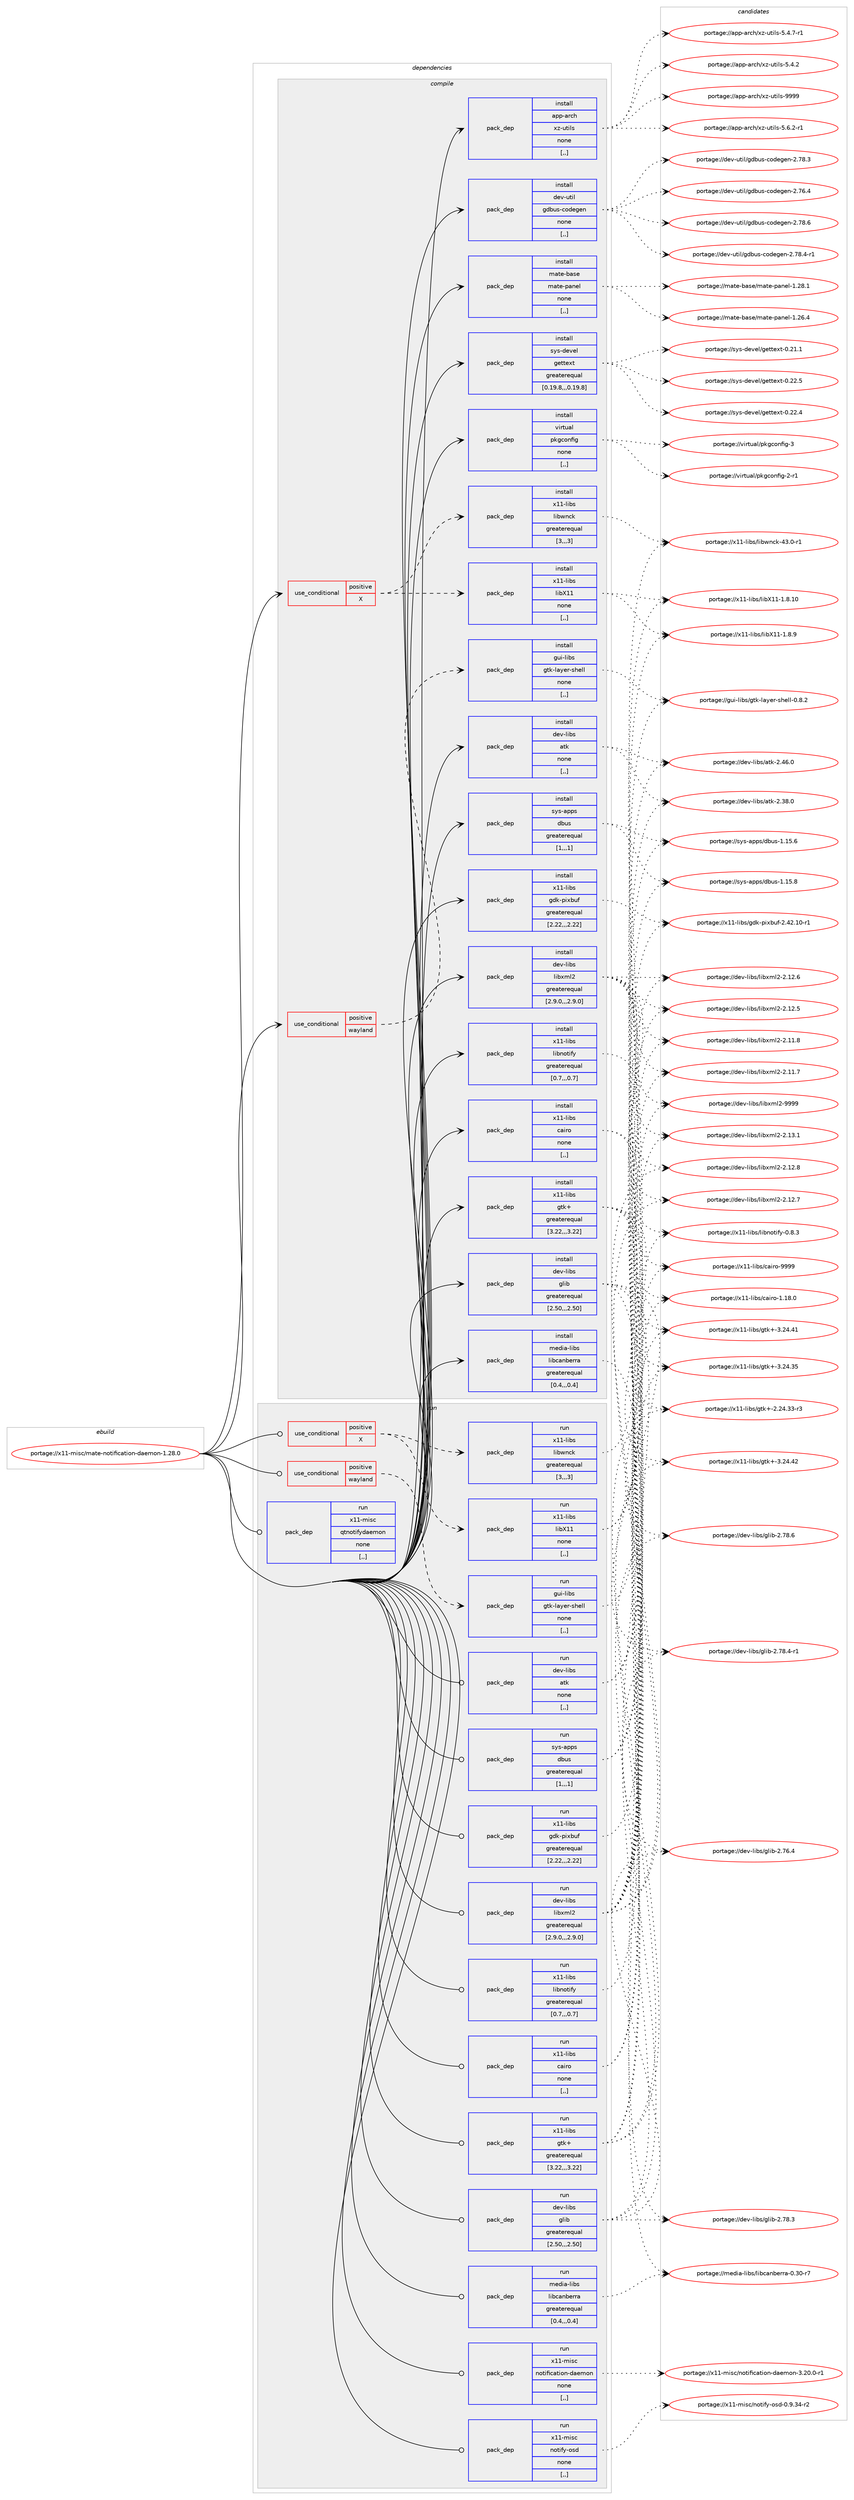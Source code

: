 digraph prolog {

# *************
# Graph options
# *************

newrank=true;
concentrate=true;
compound=true;
graph [rankdir=LR,fontname=Helvetica,fontsize=10,ranksep=1.5];#, ranksep=2.5, nodesep=0.2];
edge  [arrowhead=vee];
node  [fontname=Helvetica,fontsize=10];

# **********
# The ebuild
# **********

subgraph cluster_leftcol {
color=gray;
label=<<i>ebuild</i>>;
id [label="portage://x11-misc/mate-notification-daemon-1.28.0", color=red, width=4, href="../x11-misc/mate-notification-daemon-1.28.0.svg"];
}

# ****************
# The dependencies
# ****************

subgraph cluster_midcol {
color=gray;
label=<<i>dependencies</i>>;
subgraph cluster_compile {
fillcolor="#eeeeee";
style=filled;
label=<<i>compile</i>>;
subgraph cond122296 {
dependency461052 [label=<<TABLE BORDER="0" CELLBORDER="1" CELLSPACING="0" CELLPADDING="4"><TR><TD ROWSPAN="3" CELLPADDING="10">use_conditional</TD></TR><TR><TD>positive</TD></TR><TR><TD>X</TD></TR></TABLE>>, shape=none, color=red];
subgraph pack335364 {
dependency461053 [label=<<TABLE BORDER="0" CELLBORDER="1" CELLSPACING="0" CELLPADDING="4" WIDTH="220"><TR><TD ROWSPAN="6" CELLPADDING="30">pack_dep</TD></TR><TR><TD WIDTH="110">install</TD></TR><TR><TD>x11-libs</TD></TR><TR><TD>libX11</TD></TR><TR><TD>none</TD></TR><TR><TD>[,,]</TD></TR></TABLE>>, shape=none, color=blue];
}
dependency461052:e -> dependency461053:w [weight=20,style="dashed",arrowhead="vee"];
subgraph pack335365 {
dependency461054 [label=<<TABLE BORDER="0" CELLBORDER="1" CELLSPACING="0" CELLPADDING="4" WIDTH="220"><TR><TD ROWSPAN="6" CELLPADDING="30">pack_dep</TD></TR><TR><TD WIDTH="110">install</TD></TR><TR><TD>x11-libs</TD></TR><TR><TD>libwnck</TD></TR><TR><TD>greaterequal</TD></TR><TR><TD>[3,,,3]</TD></TR></TABLE>>, shape=none, color=blue];
}
dependency461052:e -> dependency461054:w [weight=20,style="dashed",arrowhead="vee"];
}
id:e -> dependency461052:w [weight=20,style="solid",arrowhead="vee"];
subgraph cond122297 {
dependency461055 [label=<<TABLE BORDER="0" CELLBORDER="1" CELLSPACING="0" CELLPADDING="4"><TR><TD ROWSPAN="3" CELLPADDING="10">use_conditional</TD></TR><TR><TD>positive</TD></TR><TR><TD>wayland</TD></TR></TABLE>>, shape=none, color=red];
subgraph pack335366 {
dependency461056 [label=<<TABLE BORDER="0" CELLBORDER="1" CELLSPACING="0" CELLPADDING="4" WIDTH="220"><TR><TD ROWSPAN="6" CELLPADDING="30">pack_dep</TD></TR><TR><TD WIDTH="110">install</TD></TR><TR><TD>gui-libs</TD></TR><TR><TD>gtk-layer-shell</TD></TR><TR><TD>none</TD></TR><TR><TD>[,,]</TD></TR></TABLE>>, shape=none, color=blue];
}
dependency461055:e -> dependency461056:w [weight=20,style="dashed",arrowhead="vee"];
}
id:e -> dependency461055:w [weight=20,style="solid",arrowhead="vee"];
subgraph pack335367 {
dependency461057 [label=<<TABLE BORDER="0" CELLBORDER="1" CELLSPACING="0" CELLPADDING="4" WIDTH="220"><TR><TD ROWSPAN="6" CELLPADDING="30">pack_dep</TD></TR><TR><TD WIDTH="110">install</TD></TR><TR><TD>app-arch</TD></TR><TR><TD>xz-utils</TD></TR><TR><TD>none</TD></TR><TR><TD>[,,]</TD></TR></TABLE>>, shape=none, color=blue];
}
id:e -> dependency461057:w [weight=20,style="solid",arrowhead="vee"];
subgraph pack335368 {
dependency461058 [label=<<TABLE BORDER="0" CELLBORDER="1" CELLSPACING="0" CELLPADDING="4" WIDTH="220"><TR><TD ROWSPAN="6" CELLPADDING="30">pack_dep</TD></TR><TR><TD WIDTH="110">install</TD></TR><TR><TD>dev-libs</TD></TR><TR><TD>atk</TD></TR><TR><TD>none</TD></TR><TR><TD>[,,]</TD></TR></TABLE>>, shape=none, color=blue];
}
id:e -> dependency461058:w [weight=20,style="solid",arrowhead="vee"];
subgraph pack335369 {
dependency461059 [label=<<TABLE BORDER="0" CELLBORDER="1" CELLSPACING="0" CELLPADDING="4" WIDTH="220"><TR><TD ROWSPAN="6" CELLPADDING="30">pack_dep</TD></TR><TR><TD WIDTH="110">install</TD></TR><TR><TD>dev-libs</TD></TR><TR><TD>glib</TD></TR><TR><TD>greaterequal</TD></TR><TR><TD>[2.50,,,2.50]</TD></TR></TABLE>>, shape=none, color=blue];
}
id:e -> dependency461059:w [weight=20,style="solid",arrowhead="vee"];
subgraph pack335370 {
dependency461060 [label=<<TABLE BORDER="0" CELLBORDER="1" CELLSPACING="0" CELLPADDING="4" WIDTH="220"><TR><TD ROWSPAN="6" CELLPADDING="30">pack_dep</TD></TR><TR><TD WIDTH="110">install</TD></TR><TR><TD>dev-libs</TD></TR><TR><TD>libxml2</TD></TR><TR><TD>greaterequal</TD></TR><TR><TD>[2.9.0,,,2.9.0]</TD></TR></TABLE>>, shape=none, color=blue];
}
id:e -> dependency461060:w [weight=20,style="solid",arrowhead="vee"];
subgraph pack335371 {
dependency461061 [label=<<TABLE BORDER="0" CELLBORDER="1" CELLSPACING="0" CELLPADDING="4" WIDTH="220"><TR><TD ROWSPAN="6" CELLPADDING="30">pack_dep</TD></TR><TR><TD WIDTH="110">install</TD></TR><TR><TD>dev-util</TD></TR><TR><TD>gdbus-codegen</TD></TR><TR><TD>none</TD></TR><TR><TD>[,,]</TD></TR></TABLE>>, shape=none, color=blue];
}
id:e -> dependency461061:w [weight=20,style="solid",arrowhead="vee"];
subgraph pack335372 {
dependency461062 [label=<<TABLE BORDER="0" CELLBORDER="1" CELLSPACING="0" CELLPADDING="4" WIDTH="220"><TR><TD ROWSPAN="6" CELLPADDING="30">pack_dep</TD></TR><TR><TD WIDTH="110">install</TD></TR><TR><TD>mate-base</TD></TR><TR><TD>mate-panel</TD></TR><TR><TD>none</TD></TR><TR><TD>[,,]</TD></TR></TABLE>>, shape=none, color=blue];
}
id:e -> dependency461062:w [weight=20,style="solid",arrowhead="vee"];
subgraph pack335373 {
dependency461063 [label=<<TABLE BORDER="0" CELLBORDER="1" CELLSPACING="0" CELLPADDING="4" WIDTH="220"><TR><TD ROWSPAN="6" CELLPADDING="30">pack_dep</TD></TR><TR><TD WIDTH="110">install</TD></TR><TR><TD>media-libs</TD></TR><TR><TD>libcanberra</TD></TR><TR><TD>greaterequal</TD></TR><TR><TD>[0.4,,,0.4]</TD></TR></TABLE>>, shape=none, color=blue];
}
id:e -> dependency461063:w [weight=20,style="solid",arrowhead="vee"];
subgraph pack335374 {
dependency461064 [label=<<TABLE BORDER="0" CELLBORDER="1" CELLSPACING="0" CELLPADDING="4" WIDTH="220"><TR><TD ROWSPAN="6" CELLPADDING="30">pack_dep</TD></TR><TR><TD WIDTH="110">install</TD></TR><TR><TD>sys-apps</TD></TR><TR><TD>dbus</TD></TR><TR><TD>greaterequal</TD></TR><TR><TD>[1,,,1]</TD></TR></TABLE>>, shape=none, color=blue];
}
id:e -> dependency461064:w [weight=20,style="solid",arrowhead="vee"];
subgraph pack335375 {
dependency461065 [label=<<TABLE BORDER="0" CELLBORDER="1" CELLSPACING="0" CELLPADDING="4" WIDTH="220"><TR><TD ROWSPAN="6" CELLPADDING="30">pack_dep</TD></TR><TR><TD WIDTH="110">install</TD></TR><TR><TD>sys-devel</TD></TR><TR><TD>gettext</TD></TR><TR><TD>greaterequal</TD></TR><TR><TD>[0.19.8,,,0.19.8]</TD></TR></TABLE>>, shape=none, color=blue];
}
id:e -> dependency461065:w [weight=20,style="solid",arrowhead="vee"];
subgraph pack335376 {
dependency461066 [label=<<TABLE BORDER="0" CELLBORDER="1" CELLSPACING="0" CELLPADDING="4" WIDTH="220"><TR><TD ROWSPAN="6" CELLPADDING="30">pack_dep</TD></TR><TR><TD WIDTH="110">install</TD></TR><TR><TD>virtual</TD></TR><TR><TD>pkgconfig</TD></TR><TR><TD>none</TD></TR><TR><TD>[,,]</TD></TR></TABLE>>, shape=none, color=blue];
}
id:e -> dependency461066:w [weight=20,style="solid",arrowhead="vee"];
subgraph pack335377 {
dependency461067 [label=<<TABLE BORDER="0" CELLBORDER="1" CELLSPACING="0" CELLPADDING="4" WIDTH="220"><TR><TD ROWSPAN="6" CELLPADDING="30">pack_dep</TD></TR><TR><TD WIDTH="110">install</TD></TR><TR><TD>x11-libs</TD></TR><TR><TD>cairo</TD></TR><TR><TD>none</TD></TR><TR><TD>[,,]</TD></TR></TABLE>>, shape=none, color=blue];
}
id:e -> dependency461067:w [weight=20,style="solid",arrowhead="vee"];
subgraph pack335378 {
dependency461068 [label=<<TABLE BORDER="0" CELLBORDER="1" CELLSPACING="0" CELLPADDING="4" WIDTH="220"><TR><TD ROWSPAN="6" CELLPADDING="30">pack_dep</TD></TR><TR><TD WIDTH="110">install</TD></TR><TR><TD>x11-libs</TD></TR><TR><TD>gdk-pixbuf</TD></TR><TR><TD>greaterequal</TD></TR><TR><TD>[2.22,,,2.22]</TD></TR></TABLE>>, shape=none, color=blue];
}
id:e -> dependency461068:w [weight=20,style="solid",arrowhead="vee"];
subgraph pack335379 {
dependency461069 [label=<<TABLE BORDER="0" CELLBORDER="1" CELLSPACING="0" CELLPADDING="4" WIDTH="220"><TR><TD ROWSPAN="6" CELLPADDING="30">pack_dep</TD></TR><TR><TD WIDTH="110">install</TD></TR><TR><TD>x11-libs</TD></TR><TR><TD>gtk+</TD></TR><TR><TD>greaterequal</TD></TR><TR><TD>[3.22,,,3.22]</TD></TR></TABLE>>, shape=none, color=blue];
}
id:e -> dependency461069:w [weight=20,style="solid",arrowhead="vee"];
subgraph pack335380 {
dependency461070 [label=<<TABLE BORDER="0" CELLBORDER="1" CELLSPACING="0" CELLPADDING="4" WIDTH="220"><TR><TD ROWSPAN="6" CELLPADDING="30">pack_dep</TD></TR><TR><TD WIDTH="110">install</TD></TR><TR><TD>x11-libs</TD></TR><TR><TD>libnotify</TD></TR><TR><TD>greaterequal</TD></TR><TR><TD>[0.7,,,0.7]</TD></TR></TABLE>>, shape=none, color=blue];
}
id:e -> dependency461070:w [weight=20,style="solid",arrowhead="vee"];
}
subgraph cluster_compileandrun {
fillcolor="#eeeeee";
style=filled;
label=<<i>compile and run</i>>;
}
subgraph cluster_run {
fillcolor="#eeeeee";
style=filled;
label=<<i>run</i>>;
subgraph cond122298 {
dependency461071 [label=<<TABLE BORDER="0" CELLBORDER="1" CELLSPACING="0" CELLPADDING="4"><TR><TD ROWSPAN="3" CELLPADDING="10">use_conditional</TD></TR><TR><TD>positive</TD></TR><TR><TD>X</TD></TR></TABLE>>, shape=none, color=red];
subgraph pack335381 {
dependency461072 [label=<<TABLE BORDER="0" CELLBORDER="1" CELLSPACING="0" CELLPADDING="4" WIDTH="220"><TR><TD ROWSPAN="6" CELLPADDING="30">pack_dep</TD></TR><TR><TD WIDTH="110">run</TD></TR><TR><TD>x11-libs</TD></TR><TR><TD>libX11</TD></TR><TR><TD>none</TD></TR><TR><TD>[,,]</TD></TR></TABLE>>, shape=none, color=blue];
}
dependency461071:e -> dependency461072:w [weight=20,style="dashed",arrowhead="vee"];
subgraph pack335382 {
dependency461073 [label=<<TABLE BORDER="0" CELLBORDER="1" CELLSPACING="0" CELLPADDING="4" WIDTH="220"><TR><TD ROWSPAN="6" CELLPADDING="30">pack_dep</TD></TR><TR><TD WIDTH="110">run</TD></TR><TR><TD>x11-libs</TD></TR><TR><TD>libwnck</TD></TR><TR><TD>greaterequal</TD></TR><TR><TD>[3,,,3]</TD></TR></TABLE>>, shape=none, color=blue];
}
dependency461071:e -> dependency461073:w [weight=20,style="dashed",arrowhead="vee"];
}
id:e -> dependency461071:w [weight=20,style="solid",arrowhead="odot"];
subgraph cond122299 {
dependency461074 [label=<<TABLE BORDER="0" CELLBORDER="1" CELLSPACING="0" CELLPADDING="4"><TR><TD ROWSPAN="3" CELLPADDING="10">use_conditional</TD></TR><TR><TD>positive</TD></TR><TR><TD>wayland</TD></TR></TABLE>>, shape=none, color=red];
subgraph pack335383 {
dependency461075 [label=<<TABLE BORDER="0" CELLBORDER="1" CELLSPACING="0" CELLPADDING="4" WIDTH="220"><TR><TD ROWSPAN="6" CELLPADDING="30">pack_dep</TD></TR><TR><TD WIDTH="110">run</TD></TR><TR><TD>gui-libs</TD></TR><TR><TD>gtk-layer-shell</TD></TR><TR><TD>none</TD></TR><TR><TD>[,,]</TD></TR></TABLE>>, shape=none, color=blue];
}
dependency461074:e -> dependency461075:w [weight=20,style="dashed",arrowhead="vee"];
}
id:e -> dependency461074:w [weight=20,style="solid",arrowhead="odot"];
subgraph pack335384 {
dependency461076 [label=<<TABLE BORDER="0" CELLBORDER="1" CELLSPACING="0" CELLPADDING="4" WIDTH="220"><TR><TD ROWSPAN="6" CELLPADDING="30">pack_dep</TD></TR><TR><TD WIDTH="110">run</TD></TR><TR><TD>dev-libs</TD></TR><TR><TD>atk</TD></TR><TR><TD>none</TD></TR><TR><TD>[,,]</TD></TR></TABLE>>, shape=none, color=blue];
}
id:e -> dependency461076:w [weight=20,style="solid",arrowhead="odot"];
subgraph pack335385 {
dependency461077 [label=<<TABLE BORDER="0" CELLBORDER="1" CELLSPACING="0" CELLPADDING="4" WIDTH="220"><TR><TD ROWSPAN="6" CELLPADDING="30">pack_dep</TD></TR><TR><TD WIDTH="110">run</TD></TR><TR><TD>dev-libs</TD></TR><TR><TD>glib</TD></TR><TR><TD>greaterequal</TD></TR><TR><TD>[2.50,,,2.50]</TD></TR></TABLE>>, shape=none, color=blue];
}
id:e -> dependency461077:w [weight=20,style="solid",arrowhead="odot"];
subgraph pack335386 {
dependency461078 [label=<<TABLE BORDER="0" CELLBORDER="1" CELLSPACING="0" CELLPADDING="4" WIDTH="220"><TR><TD ROWSPAN="6" CELLPADDING="30">pack_dep</TD></TR><TR><TD WIDTH="110">run</TD></TR><TR><TD>dev-libs</TD></TR><TR><TD>libxml2</TD></TR><TR><TD>greaterequal</TD></TR><TR><TD>[2.9.0,,,2.9.0]</TD></TR></TABLE>>, shape=none, color=blue];
}
id:e -> dependency461078:w [weight=20,style="solid",arrowhead="odot"];
subgraph pack335387 {
dependency461079 [label=<<TABLE BORDER="0" CELLBORDER="1" CELLSPACING="0" CELLPADDING="4" WIDTH="220"><TR><TD ROWSPAN="6" CELLPADDING="30">pack_dep</TD></TR><TR><TD WIDTH="110">run</TD></TR><TR><TD>media-libs</TD></TR><TR><TD>libcanberra</TD></TR><TR><TD>greaterequal</TD></TR><TR><TD>[0.4,,,0.4]</TD></TR></TABLE>>, shape=none, color=blue];
}
id:e -> dependency461079:w [weight=20,style="solid",arrowhead="odot"];
subgraph pack335388 {
dependency461080 [label=<<TABLE BORDER="0" CELLBORDER="1" CELLSPACING="0" CELLPADDING="4" WIDTH="220"><TR><TD ROWSPAN="6" CELLPADDING="30">pack_dep</TD></TR><TR><TD WIDTH="110">run</TD></TR><TR><TD>sys-apps</TD></TR><TR><TD>dbus</TD></TR><TR><TD>greaterequal</TD></TR><TR><TD>[1,,,1]</TD></TR></TABLE>>, shape=none, color=blue];
}
id:e -> dependency461080:w [weight=20,style="solid",arrowhead="odot"];
subgraph pack335389 {
dependency461081 [label=<<TABLE BORDER="0" CELLBORDER="1" CELLSPACING="0" CELLPADDING="4" WIDTH="220"><TR><TD ROWSPAN="6" CELLPADDING="30">pack_dep</TD></TR><TR><TD WIDTH="110">run</TD></TR><TR><TD>x11-libs</TD></TR><TR><TD>cairo</TD></TR><TR><TD>none</TD></TR><TR><TD>[,,]</TD></TR></TABLE>>, shape=none, color=blue];
}
id:e -> dependency461081:w [weight=20,style="solid",arrowhead="odot"];
subgraph pack335390 {
dependency461082 [label=<<TABLE BORDER="0" CELLBORDER="1" CELLSPACING="0" CELLPADDING="4" WIDTH="220"><TR><TD ROWSPAN="6" CELLPADDING="30">pack_dep</TD></TR><TR><TD WIDTH="110">run</TD></TR><TR><TD>x11-libs</TD></TR><TR><TD>gdk-pixbuf</TD></TR><TR><TD>greaterequal</TD></TR><TR><TD>[2.22,,,2.22]</TD></TR></TABLE>>, shape=none, color=blue];
}
id:e -> dependency461082:w [weight=20,style="solid",arrowhead="odot"];
subgraph pack335391 {
dependency461083 [label=<<TABLE BORDER="0" CELLBORDER="1" CELLSPACING="0" CELLPADDING="4" WIDTH="220"><TR><TD ROWSPAN="6" CELLPADDING="30">pack_dep</TD></TR><TR><TD WIDTH="110">run</TD></TR><TR><TD>x11-libs</TD></TR><TR><TD>gtk+</TD></TR><TR><TD>greaterequal</TD></TR><TR><TD>[3.22,,,3.22]</TD></TR></TABLE>>, shape=none, color=blue];
}
id:e -> dependency461083:w [weight=20,style="solid",arrowhead="odot"];
subgraph pack335392 {
dependency461084 [label=<<TABLE BORDER="0" CELLBORDER="1" CELLSPACING="0" CELLPADDING="4" WIDTH="220"><TR><TD ROWSPAN="6" CELLPADDING="30">pack_dep</TD></TR><TR><TD WIDTH="110">run</TD></TR><TR><TD>x11-libs</TD></TR><TR><TD>libnotify</TD></TR><TR><TD>greaterequal</TD></TR><TR><TD>[0.7,,,0.7]</TD></TR></TABLE>>, shape=none, color=blue];
}
id:e -> dependency461084:w [weight=20,style="solid",arrowhead="odot"];
subgraph pack335393 {
dependency461085 [label=<<TABLE BORDER="0" CELLBORDER="1" CELLSPACING="0" CELLPADDING="4" WIDTH="220"><TR><TD ROWSPAN="6" CELLPADDING="30">pack_dep</TD></TR><TR><TD WIDTH="110">run</TD></TR><TR><TD>x11-misc</TD></TR><TR><TD>notification-daemon</TD></TR><TR><TD>none</TD></TR><TR><TD>[,,]</TD></TR></TABLE>>, shape=none, color=blue];
}
id:e -> dependency461085:w [weight=20,style="solid",arrowhead="odot"];
subgraph pack335394 {
dependency461086 [label=<<TABLE BORDER="0" CELLBORDER="1" CELLSPACING="0" CELLPADDING="4" WIDTH="220"><TR><TD ROWSPAN="6" CELLPADDING="30">pack_dep</TD></TR><TR><TD WIDTH="110">run</TD></TR><TR><TD>x11-misc</TD></TR><TR><TD>notify-osd</TD></TR><TR><TD>none</TD></TR><TR><TD>[,,]</TD></TR></TABLE>>, shape=none, color=blue];
}
id:e -> dependency461086:w [weight=20,style="solid",arrowhead="odot"];
subgraph pack335395 {
dependency461087 [label=<<TABLE BORDER="0" CELLBORDER="1" CELLSPACING="0" CELLPADDING="4" WIDTH="220"><TR><TD ROWSPAN="6" CELLPADDING="30">pack_dep</TD></TR><TR><TD WIDTH="110">run</TD></TR><TR><TD>x11-misc</TD></TR><TR><TD>qtnotifydaemon</TD></TR><TR><TD>none</TD></TR><TR><TD>[,,]</TD></TR></TABLE>>, shape=none, color=blue];
}
id:e -> dependency461087:w [weight=20,style="solid",arrowhead="odot"];
}
}

# **************
# The candidates
# **************

subgraph cluster_choices {
rank=same;
color=gray;
label=<<i>candidates</i>>;

subgraph choice335364 {
color=black;
nodesep=1;
choice12049494510810598115471081059888494945494656464948 [label="portage://x11-libs/libX11-1.8.10", color=red, width=4,href="../x11-libs/libX11-1.8.10.svg"];
choice120494945108105981154710810598884949454946564657 [label="portage://x11-libs/libX11-1.8.9", color=red, width=4,href="../x11-libs/libX11-1.8.9.svg"];
dependency461053:e -> choice12049494510810598115471081059888494945494656464948:w [style=dotted,weight="100"];
dependency461053:e -> choice120494945108105981154710810598884949454946564657:w [style=dotted,weight="100"];
}
subgraph choice335365 {
color=black;
nodesep=1;
choice1204949451081059811547108105981191109910745525146484511449 [label="portage://x11-libs/libwnck-43.0-r1", color=red, width=4,href="../x11-libs/libwnck-43.0-r1.svg"];
dependency461054:e -> choice1204949451081059811547108105981191109910745525146484511449:w [style=dotted,weight="100"];
}
subgraph choice335366 {
color=black;
nodesep=1;
choice103117105451081059811547103116107451089712110111445115104101108108454846564650 [label="portage://gui-libs/gtk-layer-shell-0.8.2", color=red, width=4,href="../gui-libs/gtk-layer-shell-0.8.2.svg"];
dependency461056:e -> choice103117105451081059811547103116107451089712110111445115104101108108454846564650:w [style=dotted,weight="100"];
}
subgraph choice335367 {
color=black;
nodesep=1;
choice9711211245971149910447120122451171161051081154557575757 [label="portage://app-arch/xz-utils-9999", color=red, width=4,href="../app-arch/xz-utils-9999.svg"];
choice9711211245971149910447120122451171161051081154553465446504511449 [label="portage://app-arch/xz-utils-5.6.2-r1", color=red, width=4,href="../app-arch/xz-utils-5.6.2-r1.svg"];
choice9711211245971149910447120122451171161051081154553465246554511449 [label="portage://app-arch/xz-utils-5.4.7-r1", color=red, width=4,href="../app-arch/xz-utils-5.4.7-r1.svg"];
choice971121124597114991044712012245117116105108115455346524650 [label="portage://app-arch/xz-utils-5.4.2", color=red, width=4,href="../app-arch/xz-utils-5.4.2.svg"];
dependency461057:e -> choice9711211245971149910447120122451171161051081154557575757:w [style=dotted,weight="100"];
dependency461057:e -> choice9711211245971149910447120122451171161051081154553465446504511449:w [style=dotted,weight="100"];
dependency461057:e -> choice9711211245971149910447120122451171161051081154553465246554511449:w [style=dotted,weight="100"];
dependency461057:e -> choice971121124597114991044712012245117116105108115455346524650:w [style=dotted,weight="100"];
}
subgraph choice335368 {
color=black;
nodesep=1;
choice1001011184510810598115479711610745504652544648 [label="portage://dev-libs/atk-2.46.0", color=red, width=4,href="../dev-libs/atk-2.46.0.svg"];
choice1001011184510810598115479711610745504651564648 [label="portage://dev-libs/atk-2.38.0", color=red, width=4,href="../dev-libs/atk-2.38.0.svg"];
dependency461058:e -> choice1001011184510810598115479711610745504652544648:w [style=dotted,weight="100"];
dependency461058:e -> choice1001011184510810598115479711610745504651564648:w [style=dotted,weight="100"];
}
subgraph choice335369 {
color=black;
nodesep=1;
choice1001011184510810598115471031081059845504655564654 [label="portage://dev-libs/glib-2.78.6", color=red, width=4,href="../dev-libs/glib-2.78.6.svg"];
choice10010111845108105981154710310810598455046555646524511449 [label="portage://dev-libs/glib-2.78.4-r1", color=red, width=4,href="../dev-libs/glib-2.78.4-r1.svg"];
choice1001011184510810598115471031081059845504655564651 [label="portage://dev-libs/glib-2.78.3", color=red, width=4,href="../dev-libs/glib-2.78.3.svg"];
choice1001011184510810598115471031081059845504655544652 [label="portage://dev-libs/glib-2.76.4", color=red, width=4,href="../dev-libs/glib-2.76.4.svg"];
dependency461059:e -> choice1001011184510810598115471031081059845504655564654:w [style=dotted,weight="100"];
dependency461059:e -> choice10010111845108105981154710310810598455046555646524511449:w [style=dotted,weight="100"];
dependency461059:e -> choice1001011184510810598115471031081059845504655564651:w [style=dotted,weight="100"];
dependency461059:e -> choice1001011184510810598115471031081059845504655544652:w [style=dotted,weight="100"];
}
subgraph choice335370 {
color=black;
nodesep=1;
choice10010111845108105981154710810598120109108504557575757 [label="portage://dev-libs/libxml2-9999", color=red, width=4,href="../dev-libs/libxml2-9999.svg"];
choice100101118451081059811547108105981201091085045504649514649 [label="portage://dev-libs/libxml2-2.13.1", color=red, width=4,href="../dev-libs/libxml2-2.13.1.svg"];
choice100101118451081059811547108105981201091085045504649504656 [label="portage://dev-libs/libxml2-2.12.8", color=red, width=4,href="../dev-libs/libxml2-2.12.8.svg"];
choice100101118451081059811547108105981201091085045504649504655 [label="portage://dev-libs/libxml2-2.12.7", color=red, width=4,href="../dev-libs/libxml2-2.12.7.svg"];
choice100101118451081059811547108105981201091085045504649504654 [label="portage://dev-libs/libxml2-2.12.6", color=red, width=4,href="../dev-libs/libxml2-2.12.6.svg"];
choice100101118451081059811547108105981201091085045504649504653 [label="portage://dev-libs/libxml2-2.12.5", color=red, width=4,href="../dev-libs/libxml2-2.12.5.svg"];
choice100101118451081059811547108105981201091085045504649494656 [label="portage://dev-libs/libxml2-2.11.8", color=red, width=4,href="../dev-libs/libxml2-2.11.8.svg"];
choice100101118451081059811547108105981201091085045504649494655 [label="portage://dev-libs/libxml2-2.11.7", color=red, width=4,href="../dev-libs/libxml2-2.11.7.svg"];
dependency461060:e -> choice10010111845108105981154710810598120109108504557575757:w [style=dotted,weight="100"];
dependency461060:e -> choice100101118451081059811547108105981201091085045504649514649:w [style=dotted,weight="100"];
dependency461060:e -> choice100101118451081059811547108105981201091085045504649504656:w [style=dotted,weight="100"];
dependency461060:e -> choice100101118451081059811547108105981201091085045504649504655:w [style=dotted,weight="100"];
dependency461060:e -> choice100101118451081059811547108105981201091085045504649504654:w [style=dotted,weight="100"];
dependency461060:e -> choice100101118451081059811547108105981201091085045504649504653:w [style=dotted,weight="100"];
dependency461060:e -> choice100101118451081059811547108105981201091085045504649494656:w [style=dotted,weight="100"];
dependency461060:e -> choice100101118451081059811547108105981201091085045504649494655:w [style=dotted,weight="100"];
}
subgraph choice335371 {
color=black;
nodesep=1;
choice100101118451171161051084710310098117115459911110010110310111045504655564654 [label="portage://dev-util/gdbus-codegen-2.78.6", color=red, width=4,href="../dev-util/gdbus-codegen-2.78.6.svg"];
choice1001011184511711610510847103100981171154599111100101103101110455046555646524511449 [label="portage://dev-util/gdbus-codegen-2.78.4-r1", color=red, width=4,href="../dev-util/gdbus-codegen-2.78.4-r1.svg"];
choice100101118451171161051084710310098117115459911110010110310111045504655564651 [label="portage://dev-util/gdbus-codegen-2.78.3", color=red, width=4,href="../dev-util/gdbus-codegen-2.78.3.svg"];
choice100101118451171161051084710310098117115459911110010110310111045504655544652 [label="portage://dev-util/gdbus-codegen-2.76.4", color=red, width=4,href="../dev-util/gdbus-codegen-2.76.4.svg"];
dependency461061:e -> choice100101118451171161051084710310098117115459911110010110310111045504655564654:w [style=dotted,weight="100"];
dependency461061:e -> choice1001011184511711610510847103100981171154599111100101103101110455046555646524511449:w [style=dotted,weight="100"];
dependency461061:e -> choice100101118451171161051084710310098117115459911110010110310111045504655564651:w [style=dotted,weight="100"];
dependency461061:e -> choice100101118451171161051084710310098117115459911110010110310111045504655544652:w [style=dotted,weight="100"];
}
subgraph choice335372 {
color=black;
nodesep=1;
choice109971161014598971151014710997116101451129711010110845494650564649 [label="portage://mate-base/mate-panel-1.28.1", color=red, width=4,href="../mate-base/mate-panel-1.28.1.svg"];
choice109971161014598971151014710997116101451129711010110845494650544652 [label="portage://mate-base/mate-panel-1.26.4", color=red, width=4,href="../mate-base/mate-panel-1.26.4.svg"];
dependency461062:e -> choice109971161014598971151014710997116101451129711010110845494650564649:w [style=dotted,weight="100"];
dependency461062:e -> choice109971161014598971151014710997116101451129711010110845494650544652:w [style=dotted,weight="100"];
}
subgraph choice335373 {
color=black;
nodesep=1;
choice10910110010597451081059811547108105989997110981011141149745484651484511455 [label="portage://media-libs/libcanberra-0.30-r7", color=red, width=4,href="../media-libs/libcanberra-0.30-r7.svg"];
dependency461063:e -> choice10910110010597451081059811547108105989997110981011141149745484651484511455:w [style=dotted,weight="100"];
}
subgraph choice335374 {
color=black;
nodesep=1;
choice1151211154597112112115471009811711545494649534656 [label="portage://sys-apps/dbus-1.15.8", color=red, width=4,href="../sys-apps/dbus-1.15.8.svg"];
choice1151211154597112112115471009811711545494649534654 [label="portage://sys-apps/dbus-1.15.6", color=red, width=4,href="../sys-apps/dbus-1.15.6.svg"];
dependency461064:e -> choice1151211154597112112115471009811711545494649534656:w [style=dotted,weight="100"];
dependency461064:e -> choice1151211154597112112115471009811711545494649534654:w [style=dotted,weight="100"];
}
subgraph choice335375 {
color=black;
nodesep=1;
choice115121115451001011181011084710310111611610112011645484650504653 [label="portage://sys-devel/gettext-0.22.5", color=red, width=4,href="../sys-devel/gettext-0.22.5.svg"];
choice115121115451001011181011084710310111611610112011645484650504652 [label="portage://sys-devel/gettext-0.22.4", color=red, width=4,href="../sys-devel/gettext-0.22.4.svg"];
choice115121115451001011181011084710310111611610112011645484650494649 [label="portage://sys-devel/gettext-0.21.1", color=red, width=4,href="../sys-devel/gettext-0.21.1.svg"];
dependency461065:e -> choice115121115451001011181011084710310111611610112011645484650504653:w [style=dotted,weight="100"];
dependency461065:e -> choice115121115451001011181011084710310111611610112011645484650504652:w [style=dotted,weight="100"];
dependency461065:e -> choice115121115451001011181011084710310111611610112011645484650494649:w [style=dotted,weight="100"];
}
subgraph choice335376 {
color=black;
nodesep=1;
choice1181051141161179710847112107103991111101021051034551 [label="portage://virtual/pkgconfig-3", color=red, width=4,href="../virtual/pkgconfig-3.svg"];
choice11810511411611797108471121071039911111010210510345504511449 [label="portage://virtual/pkgconfig-2-r1", color=red, width=4,href="../virtual/pkgconfig-2-r1.svg"];
dependency461066:e -> choice1181051141161179710847112107103991111101021051034551:w [style=dotted,weight="100"];
dependency461066:e -> choice11810511411611797108471121071039911111010210510345504511449:w [style=dotted,weight="100"];
}
subgraph choice335377 {
color=black;
nodesep=1;
choice120494945108105981154799971051141114557575757 [label="portage://x11-libs/cairo-9999", color=red, width=4,href="../x11-libs/cairo-9999.svg"];
choice1204949451081059811547999710511411145494649564648 [label="portage://x11-libs/cairo-1.18.0", color=red, width=4,href="../x11-libs/cairo-1.18.0.svg"];
dependency461067:e -> choice120494945108105981154799971051141114557575757:w [style=dotted,weight="100"];
dependency461067:e -> choice1204949451081059811547999710511411145494649564648:w [style=dotted,weight="100"];
}
subgraph choice335378 {
color=black;
nodesep=1;
choice1204949451081059811547103100107451121051209811710245504652504649484511449 [label="portage://x11-libs/gdk-pixbuf-2.42.10-r1", color=red, width=4,href="../x11-libs/gdk-pixbuf-2.42.10-r1.svg"];
dependency461068:e -> choice1204949451081059811547103100107451121051209811710245504652504649484511449:w [style=dotted,weight="100"];
}
subgraph choice335379 {
color=black;
nodesep=1;
choice1204949451081059811547103116107434551465052465250 [label="portage://x11-libs/gtk+-3.24.42", color=red, width=4,href="../x11-libs/gtk+-3.24.42.svg"];
choice1204949451081059811547103116107434551465052465249 [label="portage://x11-libs/gtk+-3.24.41", color=red, width=4,href="../x11-libs/gtk+-3.24.41.svg"];
choice1204949451081059811547103116107434551465052465153 [label="portage://x11-libs/gtk+-3.24.35", color=red, width=4,href="../x11-libs/gtk+-3.24.35.svg"];
choice12049494510810598115471031161074345504650524651514511451 [label="portage://x11-libs/gtk+-2.24.33-r3", color=red, width=4,href="../x11-libs/gtk+-2.24.33-r3.svg"];
dependency461069:e -> choice1204949451081059811547103116107434551465052465250:w [style=dotted,weight="100"];
dependency461069:e -> choice1204949451081059811547103116107434551465052465249:w [style=dotted,weight="100"];
dependency461069:e -> choice1204949451081059811547103116107434551465052465153:w [style=dotted,weight="100"];
dependency461069:e -> choice12049494510810598115471031161074345504650524651514511451:w [style=dotted,weight="100"];
}
subgraph choice335380 {
color=black;
nodesep=1;
choice120494945108105981154710810598110111116105102121454846564651 [label="portage://x11-libs/libnotify-0.8.3", color=red, width=4,href="../x11-libs/libnotify-0.8.3.svg"];
dependency461070:e -> choice120494945108105981154710810598110111116105102121454846564651:w [style=dotted,weight="100"];
}
subgraph choice335381 {
color=black;
nodesep=1;
choice12049494510810598115471081059888494945494656464948 [label="portage://x11-libs/libX11-1.8.10", color=red, width=4,href="../x11-libs/libX11-1.8.10.svg"];
choice120494945108105981154710810598884949454946564657 [label="portage://x11-libs/libX11-1.8.9", color=red, width=4,href="../x11-libs/libX11-1.8.9.svg"];
dependency461072:e -> choice12049494510810598115471081059888494945494656464948:w [style=dotted,weight="100"];
dependency461072:e -> choice120494945108105981154710810598884949454946564657:w [style=dotted,weight="100"];
}
subgraph choice335382 {
color=black;
nodesep=1;
choice1204949451081059811547108105981191109910745525146484511449 [label="portage://x11-libs/libwnck-43.0-r1", color=red, width=4,href="../x11-libs/libwnck-43.0-r1.svg"];
dependency461073:e -> choice1204949451081059811547108105981191109910745525146484511449:w [style=dotted,weight="100"];
}
subgraph choice335383 {
color=black;
nodesep=1;
choice103117105451081059811547103116107451089712110111445115104101108108454846564650 [label="portage://gui-libs/gtk-layer-shell-0.8.2", color=red, width=4,href="../gui-libs/gtk-layer-shell-0.8.2.svg"];
dependency461075:e -> choice103117105451081059811547103116107451089712110111445115104101108108454846564650:w [style=dotted,weight="100"];
}
subgraph choice335384 {
color=black;
nodesep=1;
choice1001011184510810598115479711610745504652544648 [label="portage://dev-libs/atk-2.46.0", color=red, width=4,href="../dev-libs/atk-2.46.0.svg"];
choice1001011184510810598115479711610745504651564648 [label="portage://dev-libs/atk-2.38.0", color=red, width=4,href="../dev-libs/atk-2.38.0.svg"];
dependency461076:e -> choice1001011184510810598115479711610745504652544648:w [style=dotted,weight="100"];
dependency461076:e -> choice1001011184510810598115479711610745504651564648:w [style=dotted,weight="100"];
}
subgraph choice335385 {
color=black;
nodesep=1;
choice1001011184510810598115471031081059845504655564654 [label="portage://dev-libs/glib-2.78.6", color=red, width=4,href="../dev-libs/glib-2.78.6.svg"];
choice10010111845108105981154710310810598455046555646524511449 [label="portage://dev-libs/glib-2.78.4-r1", color=red, width=4,href="../dev-libs/glib-2.78.4-r1.svg"];
choice1001011184510810598115471031081059845504655564651 [label="portage://dev-libs/glib-2.78.3", color=red, width=4,href="../dev-libs/glib-2.78.3.svg"];
choice1001011184510810598115471031081059845504655544652 [label="portage://dev-libs/glib-2.76.4", color=red, width=4,href="../dev-libs/glib-2.76.4.svg"];
dependency461077:e -> choice1001011184510810598115471031081059845504655564654:w [style=dotted,weight="100"];
dependency461077:e -> choice10010111845108105981154710310810598455046555646524511449:w [style=dotted,weight="100"];
dependency461077:e -> choice1001011184510810598115471031081059845504655564651:w [style=dotted,weight="100"];
dependency461077:e -> choice1001011184510810598115471031081059845504655544652:w [style=dotted,weight="100"];
}
subgraph choice335386 {
color=black;
nodesep=1;
choice10010111845108105981154710810598120109108504557575757 [label="portage://dev-libs/libxml2-9999", color=red, width=4,href="../dev-libs/libxml2-9999.svg"];
choice100101118451081059811547108105981201091085045504649514649 [label="portage://dev-libs/libxml2-2.13.1", color=red, width=4,href="../dev-libs/libxml2-2.13.1.svg"];
choice100101118451081059811547108105981201091085045504649504656 [label="portage://dev-libs/libxml2-2.12.8", color=red, width=4,href="../dev-libs/libxml2-2.12.8.svg"];
choice100101118451081059811547108105981201091085045504649504655 [label="portage://dev-libs/libxml2-2.12.7", color=red, width=4,href="../dev-libs/libxml2-2.12.7.svg"];
choice100101118451081059811547108105981201091085045504649504654 [label="portage://dev-libs/libxml2-2.12.6", color=red, width=4,href="../dev-libs/libxml2-2.12.6.svg"];
choice100101118451081059811547108105981201091085045504649504653 [label="portage://dev-libs/libxml2-2.12.5", color=red, width=4,href="../dev-libs/libxml2-2.12.5.svg"];
choice100101118451081059811547108105981201091085045504649494656 [label="portage://dev-libs/libxml2-2.11.8", color=red, width=4,href="../dev-libs/libxml2-2.11.8.svg"];
choice100101118451081059811547108105981201091085045504649494655 [label="portage://dev-libs/libxml2-2.11.7", color=red, width=4,href="../dev-libs/libxml2-2.11.7.svg"];
dependency461078:e -> choice10010111845108105981154710810598120109108504557575757:w [style=dotted,weight="100"];
dependency461078:e -> choice100101118451081059811547108105981201091085045504649514649:w [style=dotted,weight="100"];
dependency461078:e -> choice100101118451081059811547108105981201091085045504649504656:w [style=dotted,weight="100"];
dependency461078:e -> choice100101118451081059811547108105981201091085045504649504655:w [style=dotted,weight="100"];
dependency461078:e -> choice100101118451081059811547108105981201091085045504649504654:w [style=dotted,weight="100"];
dependency461078:e -> choice100101118451081059811547108105981201091085045504649504653:w [style=dotted,weight="100"];
dependency461078:e -> choice100101118451081059811547108105981201091085045504649494656:w [style=dotted,weight="100"];
dependency461078:e -> choice100101118451081059811547108105981201091085045504649494655:w [style=dotted,weight="100"];
}
subgraph choice335387 {
color=black;
nodesep=1;
choice10910110010597451081059811547108105989997110981011141149745484651484511455 [label="portage://media-libs/libcanberra-0.30-r7", color=red, width=4,href="../media-libs/libcanberra-0.30-r7.svg"];
dependency461079:e -> choice10910110010597451081059811547108105989997110981011141149745484651484511455:w [style=dotted,weight="100"];
}
subgraph choice335388 {
color=black;
nodesep=1;
choice1151211154597112112115471009811711545494649534656 [label="portage://sys-apps/dbus-1.15.8", color=red, width=4,href="../sys-apps/dbus-1.15.8.svg"];
choice1151211154597112112115471009811711545494649534654 [label="portage://sys-apps/dbus-1.15.6", color=red, width=4,href="../sys-apps/dbus-1.15.6.svg"];
dependency461080:e -> choice1151211154597112112115471009811711545494649534656:w [style=dotted,weight="100"];
dependency461080:e -> choice1151211154597112112115471009811711545494649534654:w [style=dotted,weight="100"];
}
subgraph choice335389 {
color=black;
nodesep=1;
choice120494945108105981154799971051141114557575757 [label="portage://x11-libs/cairo-9999", color=red, width=4,href="../x11-libs/cairo-9999.svg"];
choice1204949451081059811547999710511411145494649564648 [label="portage://x11-libs/cairo-1.18.0", color=red, width=4,href="../x11-libs/cairo-1.18.0.svg"];
dependency461081:e -> choice120494945108105981154799971051141114557575757:w [style=dotted,weight="100"];
dependency461081:e -> choice1204949451081059811547999710511411145494649564648:w [style=dotted,weight="100"];
}
subgraph choice335390 {
color=black;
nodesep=1;
choice1204949451081059811547103100107451121051209811710245504652504649484511449 [label="portage://x11-libs/gdk-pixbuf-2.42.10-r1", color=red, width=4,href="../x11-libs/gdk-pixbuf-2.42.10-r1.svg"];
dependency461082:e -> choice1204949451081059811547103100107451121051209811710245504652504649484511449:w [style=dotted,weight="100"];
}
subgraph choice335391 {
color=black;
nodesep=1;
choice1204949451081059811547103116107434551465052465250 [label="portage://x11-libs/gtk+-3.24.42", color=red, width=4,href="../x11-libs/gtk+-3.24.42.svg"];
choice1204949451081059811547103116107434551465052465249 [label="portage://x11-libs/gtk+-3.24.41", color=red, width=4,href="../x11-libs/gtk+-3.24.41.svg"];
choice1204949451081059811547103116107434551465052465153 [label="portage://x11-libs/gtk+-3.24.35", color=red, width=4,href="../x11-libs/gtk+-3.24.35.svg"];
choice12049494510810598115471031161074345504650524651514511451 [label="portage://x11-libs/gtk+-2.24.33-r3", color=red, width=4,href="../x11-libs/gtk+-2.24.33-r3.svg"];
dependency461083:e -> choice1204949451081059811547103116107434551465052465250:w [style=dotted,weight="100"];
dependency461083:e -> choice1204949451081059811547103116107434551465052465249:w [style=dotted,weight="100"];
dependency461083:e -> choice1204949451081059811547103116107434551465052465153:w [style=dotted,weight="100"];
dependency461083:e -> choice12049494510810598115471031161074345504650524651514511451:w [style=dotted,weight="100"];
}
subgraph choice335392 {
color=black;
nodesep=1;
choice120494945108105981154710810598110111116105102121454846564651 [label="portage://x11-libs/libnotify-0.8.3", color=red, width=4,href="../x11-libs/libnotify-0.8.3.svg"];
dependency461084:e -> choice120494945108105981154710810598110111116105102121454846564651:w [style=dotted,weight="100"];
}
subgraph choice335393 {
color=black;
nodesep=1;
choice120494945109105115994711011111610510210599971161051111104510097101109111110455146504846484511449 [label="portage://x11-misc/notification-daemon-3.20.0-r1", color=red, width=4,href="../x11-misc/notification-daemon-3.20.0-r1.svg"];
dependency461085:e -> choice120494945109105115994711011111610510210599971161051111104510097101109111110455146504846484511449:w [style=dotted,weight="100"];
}
subgraph choice335394 {
color=black;
nodesep=1;
choice120494945109105115994711011111610510212145111115100454846574651524511450 [label="portage://x11-misc/notify-osd-0.9.34-r2", color=red, width=4,href="../x11-misc/notify-osd-0.9.34-r2.svg"];
dependency461086:e -> choice120494945109105115994711011111610510212145111115100454846574651524511450:w [style=dotted,weight="100"];
}
subgraph choice335395 {
color=black;
nodesep=1;
}
}

}
